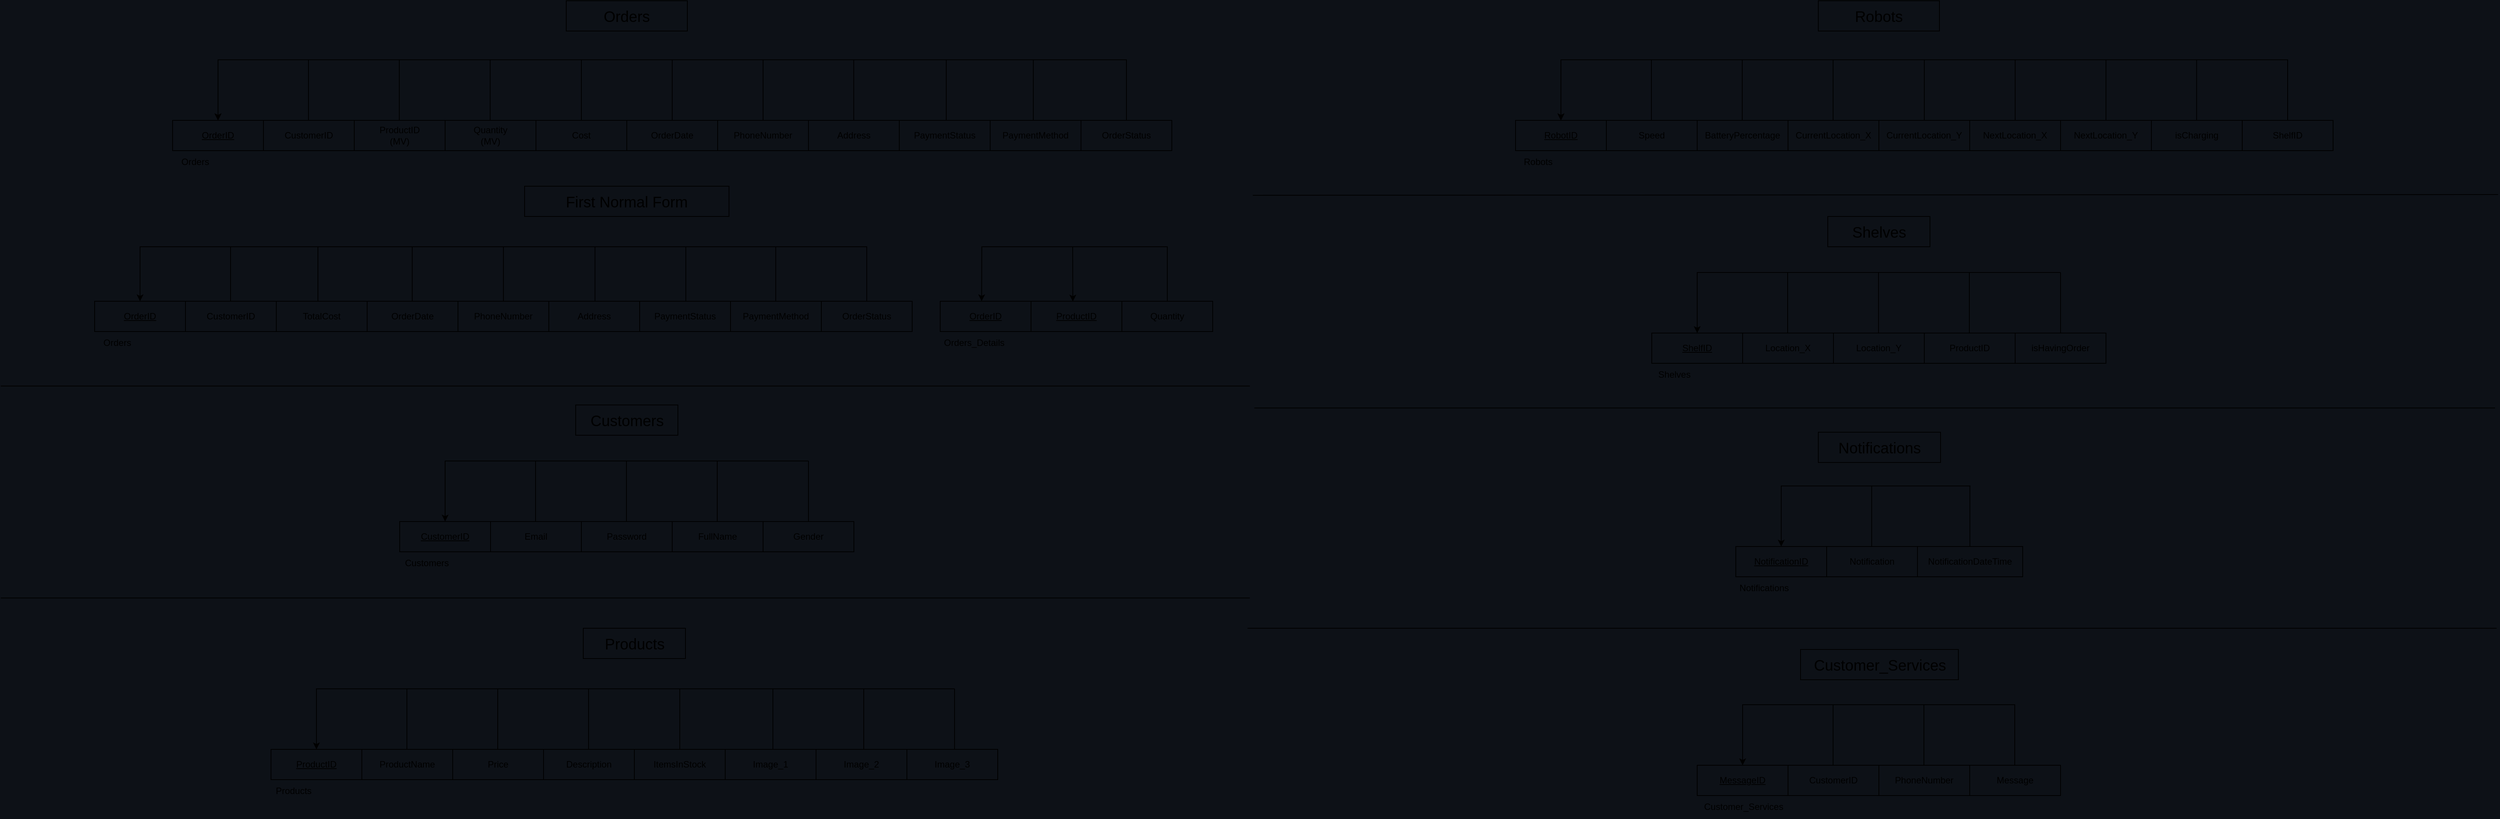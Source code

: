 <mxfile version="21.1.8" type="device">
  <diagram name="Page-1" id="jsIwJk7CFKkds2vLNk4f">
    <mxGraphModel dx="1511" dy="624" grid="0" gridSize="10" guides="1" tooltips="1" connect="1" arrows="1" fold="1" page="1" pageScale="1" pageWidth="1654" pageHeight="1169" background="#0d1117" math="0" shadow="0">
      <root>
        <mxCell id="0" />
        <mxCell id="1" parent="0" />
        <mxCell id="pGEjHjZW6rd8UwUYCx4h-3" value="&lt;div&gt;&lt;u&gt;OrderID&lt;/u&gt;&lt;/div&gt;" style="rounded=0;whiteSpace=wrap;html=1;fillColor=#0d1117;" parent="1" vertex="1">
          <mxGeometry x="227" y="209" width="120" height="40" as="geometry" />
        </mxCell>
        <mxCell id="pGEjHjZW6rd8UwUYCx4h-4" value="CustomerID" style="rounded=0;whiteSpace=wrap;html=1;fillColor=#0d1117;" parent="1" vertex="1">
          <mxGeometry x="347" y="209" width="120" height="40" as="geometry" />
        </mxCell>
        <mxCell id="pGEjHjZW6rd8UwUYCx4h-5" value="&lt;div&gt;ProductID&lt;/div&gt;(MV)" style="rounded=0;whiteSpace=wrap;html=1;fillColor=#0d1117;" parent="1" vertex="1">
          <mxGeometry x="467" y="209" width="120" height="40" as="geometry" />
        </mxCell>
        <mxCell id="pGEjHjZW6rd8UwUYCx4h-6" value="&lt;div&gt;Quantity&lt;/div&gt;(MV)" style="rounded=0;whiteSpace=wrap;html=1;fillColor=#0d1117;" parent="1" vertex="1">
          <mxGeometry x="587" y="209" width="120" height="40" as="geometry" />
        </mxCell>
        <mxCell id="pGEjHjZW6rd8UwUYCx4h-7" value="Cost" style="rounded=0;whiteSpace=wrap;html=1;fillColor=#0d1117;" parent="1" vertex="1">
          <mxGeometry x="707" y="209" width="120" height="40" as="geometry" />
        </mxCell>
        <mxCell id="pGEjHjZW6rd8UwUYCx4h-8" value="OrderDate" style="rounded=0;whiteSpace=wrap;html=1;fillColor=#0d1117;" parent="1" vertex="1">
          <mxGeometry x="827" y="209" width="120" height="40" as="geometry" />
        </mxCell>
        <mxCell id="pGEjHjZW6rd8UwUYCx4h-9" value="PhoneNumber" style="rounded=0;whiteSpace=wrap;html=1;fillColor=#0d1117;" parent="1" vertex="1">
          <mxGeometry x="947" y="209" width="120" height="40" as="geometry" />
        </mxCell>
        <mxCell id="pGEjHjZW6rd8UwUYCx4h-10" value="Address" style="rounded=0;whiteSpace=wrap;html=1;fillColor=#0d1117;" parent="1" vertex="1">
          <mxGeometry x="1067" y="209" width="120" height="40" as="geometry" />
        </mxCell>
        <mxCell id="pGEjHjZW6rd8UwUYCx4h-11" value="&lt;u&gt;OrderID&lt;/u&gt;" style="rounded=0;whiteSpace=wrap;html=1;fillColor=#0d1117;" parent="1" vertex="1">
          <mxGeometry x="1241" y="448" width="120" height="40" as="geometry" />
        </mxCell>
        <mxCell id="pGEjHjZW6rd8UwUYCx4h-12" value="&lt;u&gt;ProductID&lt;/u&gt;" style="rounded=0;whiteSpace=wrap;html=1;fillColor=#0d1117;" parent="1" vertex="1">
          <mxGeometry x="1361" y="448" width="120" height="40" as="geometry" />
        </mxCell>
        <mxCell id="pGEjHjZW6rd8UwUYCx4h-13" value="Quantity" style="rounded=0;whiteSpace=wrap;html=1;fillColor=#0d1117;" parent="1" vertex="1">
          <mxGeometry x="1481" y="448" width="120" height="40" as="geometry" />
        </mxCell>
        <mxCell id="pGEjHjZW6rd8UwUYCx4h-15" value="" style="endArrow=classic;html=1;rounded=0;exitX=0.5;exitY=0;exitDx=0;exitDy=0;entryX=0.5;entryY=0;entryDx=0;entryDy=0;" parent="1" source="pGEjHjZW6rd8UwUYCx4h-9" target="pGEjHjZW6rd8UwUYCx4h-3" edge="1">
          <mxGeometry width="50" height="50" relative="1" as="geometry">
            <mxPoint x="647" y="439" as="sourcePoint" />
            <mxPoint x="567" y="109" as="targetPoint" />
            <Array as="points">
              <mxPoint x="1007" y="129" />
              <mxPoint x="287" y="129" />
            </Array>
          </mxGeometry>
        </mxCell>
        <mxCell id="pGEjHjZW6rd8UwUYCx4h-16" value="" style="endArrow=classic;html=1;rounded=0;entryX=0.5;entryY=0;entryDx=0;entryDy=0;exitX=0.5;exitY=0;exitDx=0;exitDy=0;" parent="1" source="-JbylaiT1LYnpS_qlPhh-6" target="pGEjHjZW6rd8UwUYCx4h-3" edge="1">
          <mxGeometry width="50" height="50" relative="1" as="geometry">
            <mxPoint x="1367" y="208" as="sourcePoint" />
            <mxPoint x="407" y="209" as="targetPoint" />
            <Array as="points">
              <mxPoint x="1487" y="129" />
              <mxPoint x="407" y="129" />
              <mxPoint x="287" y="129" />
            </Array>
          </mxGeometry>
        </mxCell>
        <mxCell id="pGEjHjZW6rd8UwUYCx4h-17" value="" style="endArrow=classic;html=1;rounded=0;exitX=0.5;exitY=0;exitDx=0;exitDy=0;entryX=0.5;entryY=0;entryDx=0;entryDy=0;" parent="1" target="pGEjHjZW6rd8UwUYCx4h-3" edge="1">
          <mxGeometry width="50" height="50" relative="1" as="geometry">
            <mxPoint x="887" y="209" as="sourcePoint" />
            <mxPoint x="167" y="209" as="targetPoint" />
            <Array as="points">
              <mxPoint x="887" y="129" />
              <mxPoint x="287" y="129" />
            </Array>
          </mxGeometry>
        </mxCell>
        <mxCell id="pGEjHjZW6rd8UwUYCx4h-18" value="" style="endArrow=none;html=1;rounded=0;entryX=0.5;entryY=0;entryDx=0;entryDy=0;" parent="1" target="pGEjHjZW6rd8UwUYCx4h-7" edge="1">
          <mxGeometry width="50" height="50" relative="1" as="geometry">
            <mxPoint x="767" y="129" as="sourcePoint" />
            <mxPoint x="697" y="379" as="targetPoint" />
          </mxGeometry>
        </mxCell>
        <mxCell id="pGEjHjZW6rd8UwUYCx4h-20" value="&lt;u&gt;OrderID&lt;/u&gt;" style="rounded=0;whiteSpace=wrap;html=1;fillColor=#0d1117;" parent="1" vertex="1">
          <mxGeometry x="124" y="448" width="120" height="40" as="geometry" />
        </mxCell>
        <mxCell id="pGEjHjZW6rd8UwUYCx4h-21" value="CustomerID" style="rounded=0;whiteSpace=wrap;html=1;fillColor=#0d1117;" parent="1" vertex="1">
          <mxGeometry x="244" y="448" width="120" height="40" as="geometry" />
        </mxCell>
        <mxCell id="pGEjHjZW6rd8UwUYCx4h-22" value="TotalCost" style="rounded=0;whiteSpace=wrap;html=1;fillColor=#0d1117;" parent="1" vertex="1">
          <mxGeometry x="364" y="448" width="120" height="40" as="geometry" />
        </mxCell>
        <mxCell id="pGEjHjZW6rd8UwUYCx4h-23" value="OrderDate" style="rounded=0;whiteSpace=wrap;html=1;fillColor=#0d1117;" parent="1" vertex="1">
          <mxGeometry x="484" y="448" width="120" height="40" as="geometry" />
        </mxCell>
        <mxCell id="pGEjHjZW6rd8UwUYCx4h-26" value="PhoneNumber" style="rounded=0;whiteSpace=wrap;html=1;fillColor=#0d1117;" parent="1" vertex="1">
          <mxGeometry x="604" y="448" width="120" height="40" as="geometry" />
        </mxCell>
        <mxCell id="pGEjHjZW6rd8UwUYCx4h-27" value="Address" style="rounded=0;whiteSpace=wrap;html=1;fillColor=#0d1117;" parent="1" vertex="1">
          <mxGeometry x="724" y="448" width="120" height="40" as="geometry" />
        </mxCell>
        <mxCell id="pGEjHjZW6rd8UwUYCx4h-29" value="" style="endArrow=none;html=1;rounded=0;entryX=0.5;entryY=0;entryDx=0;entryDy=0;" parent="1" edge="1">
          <mxGeometry width="50" height="50" relative="1" as="geometry">
            <mxPoint x="646.5" y="129" as="sourcePoint" />
            <mxPoint x="646.5" y="209" as="targetPoint" />
          </mxGeometry>
        </mxCell>
        <mxCell id="pGEjHjZW6rd8UwUYCx4h-30" value="" style="endArrow=none;html=1;rounded=0;entryX=0.5;entryY=0;entryDx=0;entryDy=0;" parent="1" edge="1">
          <mxGeometry width="50" height="50" relative="1" as="geometry">
            <mxPoint x="526.5" y="129" as="sourcePoint" />
            <mxPoint x="526.5" y="209" as="targetPoint" />
          </mxGeometry>
        </mxCell>
        <mxCell id="pGEjHjZW6rd8UwUYCx4h-31" value="" style="endArrow=none;html=1;rounded=0;entryX=0.5;entryY=0;entryDx=0;entryDy=0;" parent="1" edge="1">
          <mxGeometry width="50" height="50" relative="1" as="geometry">
            <mxPoint x="406.5" y="129" as="sourcePoint" />
            <mxPoint x="406.5" y="209" as="targetPoint" />
          </mxGeometry>
        </mxCell>
        <mxCell id="pGEjHjZW6rd8UwUYCx4h-32" value="&lt;font style=&quot;font-size: 20px;&quot;&gt;Orders &lt;/font&gt;" style="rounded=0;whiteSpace=wrap;html=1;fillColor=#0d1117;" parent="1" vertex="1">
          <mxGeometry x="747" y="51" width="160" height="40" as="geometry" />
        </mxCell>
        <mxCell id="Tlr_wZ28eMLZhZ5sebSd-1" value="Orders" style="text;html=1;align=center;verticalAlign=middle;whiteSpace=wrap;rounded=0;" parent="1" vertex="1">
          <mxGeometry x="124" y="488" width="60" height="30" as="geometry" />
        </mxCell>
        <mxCell id="Tlr_wZ28eMLZhZ5sebSd-3" value="Orders_Details" style="text;html=1;align=center;verticalAlign=middle;whiteSpace=wrap;rounded=0;" parent="1" vertex="1">
          <mxGeometry x="1241" y="488" width="90" height="30" as="geometry" />
        </mxCell>
        <mxCell id="Tlr_wZ28eMLZhZ5sebSd-6" value="" style="endArrow=classic;html=1;rounded=0;exitX=0.5;exitY=0;exitDx=0;exitDy=0;entryX=0.5;entryY=0;entryDx=0;entryDy=0;" parent="1" source="-JbylaiT1LYnpS_qlPhh-8" target="pGEjHjZW6rd8UwUYCx4h-20" edge="1">
          <mxGeometry width="50" height="50" relative="1" as="geometry">
            <mxPoint x="648" y="498" as="sourcePoint" />
            <mxPoint x="384" y="331" as="targetPoint" />
            <Array as="points">
              <mxPoint x="1144" y="376" />
              <mxPoint x="489" y="376" />
              <mxPoint x="339" y="376" />
              <mxPoint x="184" y="376" />
            </Array>
          </mxGeometry>
        </mxCell>
        <mxCell id="Tlr_wZ28eMLZhZ5sebSd-7" value="" style="endArrow=none;html=1;rounded=0;entryX=0.5;entryY=0;entryDx=0;entryDy=0;" parent="1" target="pGEjHjZW6rd8UwUYCx4h-26" edge="1">
          <mxGeometry width="50" height="50" relative="1" as="geometry">
            <mxPoint x="664" y="376" as="sourcePoint" />
            <mxPoint x="599" y="426" as="targetPoint" />
          </mxGeometry>
        </mxCell>
        <mxCell id="Tlr_wZ28eMLZhZ5sebSd-8" value="" style="endArrow=none;html=1;rounded=0;entryX=0.5;entryY=0;entryDx=0;entryDy=0;" parent="1" edge="1">
          <mxGeometry width="50" height="50" relative="1" as="geometry">
            <mxPoint x="543.55" y="376" as="sourcePoint" />
            <mxPoint x="543.55" y="448" as="targetPoint" />
          </mxGeometry>
        </mxCell>
        <mxCell id="Tlr_wZ28eMLZhZ5sebSd-9" value="" style="endArrow=none;html=1;rounded=0;entryX=0.5;entryY=0;entryDx=0;entryDy=0;" parent="1" edge="1">
          <mxGeometry width="50" height="50" relative="1" as="geometry">
            <mxPoint x="419" y="376" as="sourcePoint" />
            <mxPoint x="419" y="448" as="targetPoint" />
          </mxGeometry>
        </mxCell>
        <mxCell id="Tlr_wZ28eMLZhZ5sebSd-10" value="" style="endArrow=none;html=1;rounded=0;entryX=0.5;entryY=0;entryDx=0;entryDy=0;" parent="1" edge="1">
          <mxGeometry width="50" height="50" relative="1" as="geometry">
            <mxPoint x="303.57" y="376" as="sourcePoint" />
            <mxPoint x="303.57" y="448" as="targetPoint" />
          </mxGeometry>
        </mxCell>
        <mxCell id="Tlr_wZ28eMLZhZ5sebSd-11" value="" style="endArrow=classic;html=1;rounded=0;exitX=0.5;exitY=0;exitDx=0;exitDy=0;entryX=0.456;entryY=-0.002;entryDx=0;entryDy=0;entryPerimeter=0;" parent="1" source="pGEjHjZW6rd8UwUYCx4h-13" target="pGEjHjZW6rd8UwUYCx4h-11" edge="1">
          <mxGeometry width="50" height="50" relative="1" as="geometry">
            <mxPoint x="1246" y="536" as="sourcePoint" />
            <mxPoint x="1296" y="446" as="targetPoint" />
            <Array as="points">
              <mxPoint x="1541" y="376" />
              <mxPoint x="1296" y="376" />
            </Array>
          </mxGeometry>
        </mxCell>
        <mxCell id="Tlr_wZ28eMLZhZ5sebSd-12" value="" style="endArrow=classic;html=1;rounded=0;entryX=0.46;entryY=0.008;entryDx=0;entryDy=0;entryPerimeter=0;" parent="1" target="pGEjHjZW6rd8UwUYCx4h-12" edge="1">
          <mxGeometry width="50" height="50" relative="1" as="geometry">
            <mxPoint x="1416" y="376" as="sourcePoint" />
            <mxPoint x="1416" y="446" as="targetPoint" />
          </mxGeometry>
        </mxCell>
        <mxCell id="Tlr_wZ28eMLZhZ5sebSd-13" value="&lt;font style=&quot;font-size: 20px;&quot;&gt;First Normal Form &lt;/font&gt;" style="rounded=0;whiteSpace=wrap;html=1;fillColor=#0d1117;" parent="1" vertex="1">
          <mxGeometry x="692" y="296" width="270" height="40" as="geometry" />
        </mxCell>
        <mxCell id="Tlr_wZ28eMLZhZ5sebSd-14" value="Orders" style="text;html=1;align=center;verticalAlign=middle;whiteSpace=wrap;rounded=0;" parent="1" vertex="1">
          <mxGeometry x="227" y="249" width="60" height="30" as="geometry" />
        </mxCell>
        <mxCell id="Tlr_wZ28eMLZhZ5sebSd-15" value="" style="endArrow=none;html=1;rounded=0;" parent="1" edge="1">
          <mxGeometry width="50" height="50" relative="1" as="geometry">
            <mxPoint y="560" as="sourcePoint" />
            <mxPoint x="1650" y="560" as="targetPoint" />
          </mxGeometry>
        </mxCell>
        <mxCell id="Tlr_wZ28eMLZhZ5sebSd-16" value="&lt;u&gt;CustomerID&lt;/u&gt;" style="rounded=0;whiteSpace=wrap;html=1;fillColor=#0d1117;" parent="1" vertex="1">
          <mxGeometry x="527" y="739" width="120" height="40" as="geometry" />
        </mxCell>
        <mxCell id="Tlr_wZ28eMLZhZ5sebSd-17" value="Email" style="rounded=0;whiteSpace=wrap;html=1;fillColor=#0d1117;" parent="1" vertex="1">
          <mxGeometry x="647" y="739" width="120" height="40" as="geometry" />
        </mxCell>
        <mxCell id="Tlr_wZ28eMLZhZ5sebSd-18" value="Password" style="rounded=0;whiteSpace=wrap;html=1;fillColor=#0d1117;" parent="1" vertex="1">
          <mxGeometry x="767" y="739" width="120" height="40" as="geometry" />
        </mxCell>
        <mxCell id="Tlr_wZ28eMLZhZ5sebSd-19" value="FullName" style="rounded=0;whiteSpace=wrap;html=1;fillColor=#0d1117;" parent="1" vertex="1">
          <mxGeometry x="887" y="739" width="120" height="40" as="geometry" />
        </mxCell>
        <mxCell id="Tlr_wZ28eMLZhZ5sebSd-20" value="Gender" style="rounded=0;whiteSpace=wrap;html=1;fillColor=#0d1117;" parent="1" vertex="1">
          <mxGeometry x="1007" y="739" width="120" height="40" as="geometry" />
        </mxCell>
        <mxCell id="Tlr_wZ28eMLZhZ5sebSd-27" value="" style="endArrow=none;html=1;rounded=0;entryX=0.5;entryY=0;entryDx=0;entryDy=0;" parent="1" target="Tlr_wZ28eMLZhZ5sebSd-20" edge="1">
          <mxGeometry width="50" height="50" relative="1" as="geometry">
            <mxPoint x="1067" y="659" as="sourcePoint" />
            <mxPoint x="997" y="909" as="targetPoint" />
          </mxGeometry>
        </mxCell>
        <mxCell id="Tlr_wZ28eMLZhZ5sebSd-28" value="" style="endArrow=none;html=1;rounded=0;entryX=0.5;entryY=0;entryDx=0;entryDy=0;" parent="1" edge="1">
          <mxGeometry width="50" height="50" relative="1" as="geometry">
            <mxPoint x="946.5" y="659" as="sourcePoint" />
            <mxPoint x="946.5" y="739" as="targetPoint" />
          </mxGeometry>
        </mxCell>
        <mxCell id="Tlr_wZ28eMLZhZ5sebSd-29" value="" style="endArrow=none;html=1;rounded=0;entryX=0.5;entryY=0;entryDx=0;entryDy=0;" parent="1" edge="1">
          <mxGeometry width="50" height="50" relative="1" as="geometry">
            <mxPoint x="826.5" y="659" as="sourcePoint" />
            <mxPoint x="826.5" y="739" as="targetPoint" />
          </mxGeometry>
        </mxCell>
        <mxCell id="Tlr_wZ28eMLZhZ5sebSd-30" value="" style="endArrow=none;html=1;rounded=0;entryX=0.5;entryY=0;entryDx=0;entryDy=0;" parent="1" edge="1">
          <mxGeometry width="50" height="50" relative="1" as="geometry">
            <mxPoint x="706.5" y="659" as="sourcePoint" />
            <mxPoint x="706.5" y="739" as="targetPoint" />
          </mxGeometry>
        </mxCell>
        <mxCell id="Tlr_wZ28eMLZhZ5sebSd-31" value="&lt;font style=&quot;font-size: 20px;&quot;&gt;Customers &lt;/font&gt;" style="rounded=0;whiteSpace=wrap;html=1;fillColor=#0d1117;" parent="1" vertex="1">
          <mxGeometry x="759.5" y="585" width="135" height="40" as="geometry" />
        </mxCell>
        <mxCell id="Tlr_wZ28eMLZhZ5sebSd-32" value="Customers" style="text;html=1;align=center;verticalAlign=middle;whiteSpace=wrap;rounded=0;" parent="1" vertex="1">
          <mxGeometry x="527" y="779" width="72" height="30" as="geometry" />
        </mxCell>
        <mxCell id="Tlr_wZ28eMLZhZ5sebSd-33" value="" style="endArrow=classic;html=1;rounded=0;entryX=0.5;entryY=0;entryDx=0;entryDy=0;" parent="1" target="Tlr_wZ28eMLZhZ5sebSd-16" edge="1">
          <mxGeometry width="50" height="50" relative="1" as="geometry">
            <mxPoint x="1067" y="659" as="sourcePoint" />
            <mxPoint x="581" y="659" as="targetPoint" />
            <Array as="points">
              <mxPoint x="587" y="659" />
            </Array>
          </mxGeometry>
        </mxCell>
        <mxCell id="Tlr_wZ28eMLZhZ5sebSd-34" value="" style="endArrow=none;html=1;rounded=0;" parent="1" edge="1">
          <mxGeometry width="50" height="50" relative="1" as="geometry">
            <mxPoint y="840" as="sourcePoint" />
            <mxPoint x="1650" y="840" as="targetPoint" />
          </mxGeometry>
        </mxCell>
        <mxCell id="Tlr_wZ28eMLZhZ5sebSd-35" value="&lt;u&gt;ProductID&lt;/u&gt;" style="rounded=0;whiteSpace=wrap;html=1;fillColor=#0d1117;" parent="1" vertex="1">
          <mxGeometry x="357" y="1040" width="120" height="40" as="geometry" />
        </mxCell>
        <mxCell id="Tlr_wZ28eMLZhZ5sebSd-36" value="ProductName" style="rounded=0;whiteSpace=wrap;html=1;fillColor=#0d1117;" parent="1" vertex="1">
          <mxGeometry x="477" y="1040" width="120" height="40" as="geometry" />
        </mxCell>
        <mxCell id="Tlr_wZ28eMLZhZ5sebSd-37" value="Price" style="rounded=0;whiteSpace=wrap;html=1;fillColor=#0d1117;" parent="1" vertex="1">
          <mxGeometry x="597" y="1040" width="120" height="40" as="geometry" />
        </mxCell>
        <mxCell id="Tlr_wZ28eMLZhZ5sebSd-38" value="Description" style="rounded=0;whiteSpace=wrap;html=1;fillColor=#0d1117;" parent="1" vertex="1">
          <mxGeometry x="717" y="1040" width="120" height="40" as="geometry" />
        </mxCell>
        <mxCell id="Tlr_wZ28eMLZhZ5sebSd-39" value="ItemsInStock" style="rounded=0;whiteSpace=wrap;html=1;fillColor=#0d1117;" parent="1" vertex="1">
          <mxGeometry x="837" y="1040" width="120" height="40" as="geometry" />
        </mxCell>
        <mxCell id="Tlr_wZ28eMLZhZ5sebSd-40" value="" style="endArrow=none;html=1;rounded=0;entryX=0.5;entryY=0;entryDx=0;entryDy=0;" parent="1" target="Tlr_wZ28eMLZhZ5sebSd-39" edge="1">
          <mxGeometry width="50" height="50" relative="1" as="geometry">
            <mxPoint x="897" y="960" as="sourcePoint" />
            <mxPoint x="827" y="1210" as="targetPoint" />
          </mxGeometry>
        </mxCell>
        <mxCell id="Tlr_wZ28eMLZhZ5sebSd-41" value="" style="endArrow=none;html=1;rounded=0;entryX=0.5;entryY=0;entryDx=0;entryDy=0;" parent="1" edge="1">
          <mxGeometry width="50" height="50" relative="1" as="geometry">
            <mxPoint x="776.5" y="960" as="sourcePoint" />
            <mxPoint x="776.5" y="1040" as="targetPoint" />
          </mxGeometry>
        </mxCell>
        <mxCell id="Tlr_wZ28eMLZhZ5sebSd-42" value="" style="endArrow=none;html=1;rounded=0;entryX=0.5;entryY=0;entryDx=0;entryDy=0;" parent="1" edge="1">
          <mxGeometry width="50" height="50" relative="1" as="geometry">
            <mxPoint x="656.5" y="960" as="sourcePoint" />
            <mxPoint x="656.5" y="1040" as="targetPoint" />
          </mxGeometry>
        </mxCell>
        <mxCell id="Tlr_wZ28eMLZhZ5sebSd-43" value="" style="endArrow=none;html=1;rounded=0;entryX=0.5;entryY=0;entryDx=0;entryDy=0;" parent="1" edge="1">
          <mxGeometry width="50" height="50" relative="1" as="geometry">
            <mxPoint x="536.5" y="960" as="sourcePoint" />
            <mxPoint x="536.5" y="1040" as="targetPoint" />
          </mxGeometry>
        </mxCell>
        <mxCell id="Tlr_wZ28eMLZhZ5sebSd-44" value="&lt;font style=&quot;font-size: 20px;&quot;&gt;Products &lt;/font&gt;" style="rounded=0;whiteSpace=wrap;html=1;fillColor=#0d1117;" parent="1" vertex="1">
          <mxGeometry x="769.5" y="880" width="135" height="40" as="geometry" />
        </mxCell>
        <mxCell id="Tlr_wZ28eMLZhZ5sebSd-45" value="Products" style="text;html=1;align=center;verticalAlign=middle;whiteSpace=wrap;rounded=0;" parent="1" vertex="1">
          <mxGeometry x="357" y="1080" width="60" height="30" as="geometry" />
        </mxCell>
        <mxCell id="Tlr_wZ28eMLZhZ5sebSd-46" value="" style="endArrow=classic;html=1;rounded=0;entryX=0.5;entryY=0;entryDx=0;entryDy=0;" parent="1" target="Tlr_wZ28eMLZhZ5sebSd-35" edge="1">
          <mxGeometry width="50" height="50" relative="1" as="geometry">
            <mxPoint x="1260" y="960" as="sourcePoint" />
            <mxPoint x="411" y="960" as="targetPoint" />
            <Array as="points">
              <mxPoint x="417" y="960" />
            </Array>
          </mxGeometry>
        </mxCell>
        <mxCell id="Tlr_wZ28eMLZhZ5sebSd-47" value="Image_1" style="rounded=0;whiteSpace=wrap;html=1;fillColor=#0d1117;" parent="1" vertex="1">
          <mxGeometry x="957" y="1040" width="120" height="40" as="geometry" />
        </mxCell>
        <mxCell id="Tlr_wZ28eMLZhZ5sebSd-48" value="" style="endArrow=none;html=1;rounded=0;entryX=0.5;entryY=0;entryDx=0;entryDy=0;" parent="1" edge="1">
          <mxGeometry width="50" height="50" relative="1" as="geometry">
            <mxPoint x="1020" y="960" as="sourcePoint" />
            <mxPoint x="1020" y="1040" as="targetPoint" />
          </mxGeometry>
        </mxCell>
        <mxCell id="Tlr_wZ28eMLZhZ5sebSd-49" value="Image_2" style="rounded=0;whiteSpace=wrap;html=1;fillColor=#0d1117;" parent="1" vertex="1">
          <mxGeometry x="1077" y="1040" width="120" height="40" as="geometry" />
        </mxCell>
        <mxCell id="Tlr_wZ28eMLZhZ5sebSd-50" value="" style="endArrow=none;html=1;rounded=0;entryX=0.5;entryY=0;entryDx=0;entryDy=0;" parent="1" edge="1">
          <mxGeometry width="50" height="50" relative="1" as="geometry">
            <mxPoint x="1140" y="960" as="sourcePoint" />
            <mxPoint x="1140" y="1040" as="targetPoint" />
          </mxGeometry>
        </mxCell>
        <mxCell id="Tlr_wZ28eMLZhZ5sebSd-51" value="Image_3" style="rounded=0;whiteSpace=wrap;html=1;fillColor=#0d1117;" parent="1" vertex="1">
          <mxGeometry x="1197" y="1040" width="120" height="40" as="geometry" />
        </mxCell>
        <mxCell id="Tlr_wZ28eMLZhZ5sebSd-52" value="" style="endArrow=none;html=1;rounded=0;entryX=0.5;entryY=0;entryDx=0;entryDy=0;" parent="1" edge="1">
          <mxGeometry width="50" height="50" relative="1" as="geometry">
            <mxPoint x="1260" y="960" as="sourcePoint" />
            <mxPoint x="1260" y="1040" as="targetPoint" />
          </mxGeometry>
        </mxCell>
        <mxCell id="Tlr_wZ28eMLZhZ5sebSd-53" value="&lt;u&gt;RobotID&lt;/u&gt;" style="rounded=0;whiteSpace=wrap;html=1;fillColor=#0d1117;" parent="1" vertex="1">
          <mxGeometry x="2001" y="209" width="120" height="40" as="geometry" />
        </mxCell>
        <mxCell id="Tlr_wZ28eMLZhZ5sebSd-54" value="Speed" style="rounded=0;whiteSpace=wrap;html=1;fillColor=#0d1117;" parent="1" vertex="1">
          <mxGeometry x="2121" y="209" width="120" height="40" as="geometry" />
        </mxCell>
        <mxCell id="Tlr_wZ28eMLZhZ5sebSd-55" value="BatteryPercentage" style="rounded=0;whiteSpace=wrap;html=1;fillColor=#0d1117;" parent="1" vertex="1">
          <mxGeometry x="2241" y="209" width="120" height="40" as="geometry" />
        </mxCell>
        <mxCell id="Tlr_wZ28eMLZhZ5sebSd-56" value="CurrentLocation_X" style="rounded=0;whiteSpace=wrap;html=1;fillColor=#0d1117;" parent="1" vertex="1">
          <mxGeometry x="2361" y="209" width="120" height="40" as="geometry" />
        </mxCell>
        <mxCell id="Tlr_wZ28eMLZhZ5sebSd-57" value="CurrentLocation_Y" style="rounded=0;whiteSpace=wrap;html=1;fillColor=#0d1117;" parent="1" vertex="1">
          <mxGeometry x="2481" y="209" width="120" height="40" as="geometry" />
        </mxCell>
        <mxCell id="Tlr_wZ28eMLZhZ5sebSd-58" value="NextLocation_X" style="rounded=0;whiteSpace=wrap;html=1;fillColor=#0d1117;" parent="1" vertex="1">
          <mxGeometry x="2601" y="209" width="120" height="40" as="geometry" />
        </mxCell>
        <mxCell id="Tlr_wZ28eMLZhZ5sebSd-59" value="NextLocation_Y" style="rounded=0;whiteSpace=wrap;html=1;fillColor=#0d1117;" parent="1" vertex="1">
          <mxGeometry x="2721" y="209" width="120" height="40" as="geometry" />
        </mxCell>
        <mxCell id="Tlr_wZ28eMLZhZ5sebSd-60" value="isCharging" style="rounded=0;whiteSpace=wrap;html=1;fillColor=#0d1117;" parent="1" vertex="1">
          <mxGeometry x="2841" y="209" width="120" height="40" as="geometry" />
        </mxCell>
        <mxCell id="Tlr_wZ28eMLZhZ5sebSd-61" value="" style="endArrow=classic;html=1;rounded=0;exitX=0.5;exitY=0;exitDx=0;exitDy=0;entryX=0.5;entryY=0;entryDx=0;entryDy=0;" parent="1" source="Tlr_wZ28eMLZhZ5sebSd-59" target="Tlr_wZ28eMLZhZ5sebSd-53" edge="1">
          <mxGeometry width="50" height="50" relative="1" as="geometry">
            <mxPoint x="2421" y="439" as="sourcePoint" />
            <mxPoint x="2341" y="109" as="targetPoint" />
            <Array as="points">
              <mxPoint x="2781" y="129" />
              <mxPoint x="2061" y="129" />
            </Array>
          </mxGeometry>
        </mxCell>
        <mxCell id="Tlr_wZ28eMLZhZ5sebSd-62" value="" style="endArrow=classic;html=1;rounded=0;exitX=0.5;exitY=0;exitDx=0;exitDy=0;entryX=0.5;entryY=0;entryDx=0;entryDy=0;" parent="1" target="Tlr_wZ28eMLZhZ5sebSd-53" edge="1" source="-JbylaiT1LYnpS_qlPhh-1">
          <mxGeometry width="50" height="50" relative="1" as="geometry">
            <mxPoint x="2901" y="209" as="sourcePoint" />
            <mxPoint x="2181" y="209" as="targetPoint" />
            <Array as="points">
              <mxPoint x="3021" y="129" />
              <mxPoint x="2181" y="129" />
              <mxPoint x="2061" y="129" />
            </Array>
          </mxGeometry>
        </mxCell>
        <mxCell id="Tlr_wZ28eMLZhZ5sebSd-63" value="" style="endArrow=classic;html=1;rounded=0;exitX=0.5;exitY=0;exitDx=0;exitDy=0;entryX=0.5;entryY=0;entryDx=0;entryDy=0;" parent="1" target="Tlr_wZ28eMLZhZ5sebSd-53" edge="1">
          <mxGeometry width="50" height="50" relative="1" as="geometry">
            <mxPoint x="2661" y="209" as="sourcePoint" />
            <mxPoint x="1941" y="209" as="targetPoint" />
            <Array as="points">
              <mxPoint x="2661" y="129" />
              <mxPoint x="2061" y="129" />
            </Array>
          </mxGeometry>
        </mxCell>
        <mxCell id="Tlr_wZ28eMLZhZ5sebSd-64" value="" style="endArrow=none;html=1;rounded=0;entryX=0.5;entryY=0;entryDx=0;entryDy=0;" parent="1" target="Tlr_wZ28eMLZhZ5sebSd-57" edge="1">
          <mxGeometry width="50" height="50" relative="1" as="geometry">
            <mxPoint x="2541" y="129" as="sourcePoint" />
            <mxPoint x="2471" y="379" as="targetPoint" />
          </mxGeometry>
        </mxCell>
        <mxCell id="Tlr_wZ28eMLZhZ5sebSd-65" value="" style="endArrow=none;html=1;rounded=0;entryX=0.5;entryY=0;entryDx=0;entryDy=0;" parent="1" edge="1">
          <mxGeometry width="50" height="50" relative="1" as="geometry">
            <mxPoint x="2420.5" y="129" as="sourcePoint" />
            <mxPoint x="2420.5" y="209" as="targetPoint" />
          </mxGeometry>
        </mxCell>
        <mxCell id="Tlr_wZ28eMLZhZ5sebSd-66" value="" style="endArrow=none;html=1;rounded=0;entryX=0.5;entryY=0;entryDx=0;entryDy=0;" parent="1" edge="1">
          <mxGeometry width="50" height="50" relative="1" as="geometry">
            <mxPoint x="2300.5" y="129" as="sourcePoint" />
            <mxPoint x="2300.5" y="209" as="targetPoint" />
          </mxGeometry>
        </mxCell>
        <mxCell id="Tlr_wZ28eMLZhZ5sebSd-67" value="" style="endArrow=none;html=1;rounded=0;entryX=0.5;entryY=0;entryDx=0;entryDy=0;" parent="1" edge="1">
          <mxGeometry width="50" height="50" relative="1" as="geometry">
            <mxPoint x="2180.5" y="129" as="sourcePoint" />
            <mxPoint x="2180.5" y="209" as="targetPoint" />
          </mxGeometry>
        </mxCell>
        <mxCell id="Tlr_wZ28eMLZhZ5sebSd-68" value="&lt;font style=&quot;font-size: 20px;&quot;&gt;Robots &lt;/font&gt;" style="rounded=0;whiteSpace=wrap;html=1;fillColor=#0d1117;" parent="1" vertex="1">
          <mxGeometry x="2401" y="51" width="160" height="40" as="geometry" />
        </mxCell>
        <mxCell id="Tlr_wZ28eMLZhZ5sebSd-69" value="Robots" style="text;html=1;align=center;verticalAlign=middle;whiteSpace=wrap;rounded=0;" parent="1" vertex="1">
          <mxGeometry x="2001" y="249" width="60" height="30" as="geometry" />
        </mxCell>
        <mxCell id="Tlr_wZ28eMLZhZ5sebSd-70" value="" style="endArrow=none;html=1;rounded=0;" parent="1" edge="1">
          <mxGeometry width="50" height="50" relative="1" as="geometry">
            <mxPoint x="1654" y="308" as="sourcePoint" />
            <mxPoint x="3299" y="307" as="targetPoint" />
          </mxGeometry>
        </mxCell>
        <mxCell id="Tlr_wZ28eMLZhZ5sebSd-71" value="&lt;u&gt;ShelfID&lt;/u&gt;" style="rounded=0;whiteSpace=wrap;html=1;fillColor=#0d1117;" parent="1" vertex="1">
          <mxGeometry x="2181" y="490" width="120" height="40" as="geometry" />
        </mxCell>
        <mxCell id="Tlr_wZ28eMLZhZ5sebSd-72" value="Location_X" style="rounded=0;whiteSpace=wrap;html=1;fillColor=#0d1117;" parent="1" vertex="1">
          <mxGeometry x="2301" y="490" width="120" height="40" as="geometry" />
        </mxCell>
        <mxCell id="Tlr_wZ28eMLZhZ5sebSd-73" value="Location_Y" style="rounded=0;whiteSpace=wrap;html=1;fillColor=#0d1117;" parent="1" vertex="1">
          <mxGeometry x="2421" y="490" width="120" height="40" as="geometry" />
        </mxCell>
        <mxCell id="Tlr_wZ28eMLZhZ5sebSd-74" value="ProductID" style="rounded=0;whiteSpace=wrap;html=1;fillColor=#0d1117;" parent="1" vertex="1">
          <mxGeometry x="2541" y="490" width="120" height="40" as="geometry" />
        </mxCell>
        <mxCell id="Tlr_wZ28eMLZhZ5sebSd-75" value="isHavingOrder" style="rounded=0;whiteSpace=wrap;html=1;fillColor=#0d1117;" parent="1" vertex="1">
          <mxGeometry x="2661" y="490" width="120" height="40" as="geometry" />
        </mxCell>
        <mxCell id="Tlr_wZ28eMLZhZ5sebSd-76" value="" style="endArrow=none;html=1;rounded=0;entryX=0.5;entryY=0;entryDx=0;entryDy=0;" parent="1" target="Tlr_wZ28eMLZhZ5sebSd-75" edge="1">
          <mxGeometry width="50" height="50" relative="1" as="geometry">
            <mxPoint x="2721" y="410" as="sourcePoint" />
            <mxPoint x="2651" y="660" as="targetPoint" />
          </mxGeometry>
        </mxCell>
        <mxCell id="Tlr_wZ28eMLZhZ5sebSd-77" value="" style="endArrow=none;html=1;rounded=0;entryX=0.5;entryY=0;entryDx=0;entryDy=0;" parent="1" edge="1">
          <mxGeometry width="50" height="50" relative="1" as="geometry">
            <mxPoint x="2600.5" y="410" as="sourcePoint" />
            <mxPoint x="2600.5" y="490" as="targetPoint" />
          </mxGeometry>
        </mxCell>
        <mxCell id="Tlr_wZ28eMLZhZ5sebSd-78" value="" style="endArrow=none;html=1;rounded=0;entryX=0.5;entryY=0;entryDx=0;entryDy=0;" parent="1" edge="1">
          <mxGeometry width="50" height="50" relative="1" as="geometry">
            <mxPoint x="2480.5" y="410" as="sourcePoint" />
            <mxPoint x="2480.5" y="490" as="targetPoint" />
          </mxGeometry>
        </mxCell>
        <mxCell id="Tlr_wZ28eMLZhZ5sebSd-79" value="" style="endArrow=none;html=1;rounded=0;entryX=0.5;entryY=0;entryDx=0;entryDy=0;" parent="1" edge="1">
          <mxGeometry width="50" height="50" relative="1" as="geometry">
            <mxPoint x="2360.5" y="410" as="sourcePoint" />
            <mxPoint x="2360.5" y="490" as="targetPoint" />
          </mxGeometry>
        </mxCell>
        <mxCell id="Tlr_wZ28eMLZhZ5sebSd-80" value="&lt;font style=&quot;font-size: 20px;&quot;&gt;Shelves &lt;/font&gt;" style="rounded=0;whiteSpace=wrap;html=1;fillColor=#0d1117;" parent="1" vertex="1">
          <mxGeometry x="2413.5" y="336" width="135" height="40" as="geometry" />
        </mxCell>
        <mxCell id="Tlr_wZ28eMLZhZ5sebSd-81" value="Shelves" style="text;html=1;align=center;verticalAlign=middle;whiteSpace=wrap;rounded=0;" parent="1" vertex="1">
          <mxGeometry x="2181" y="530" width="60" height="30" as="geometry" />
        </mxCell>
        <mxCell id="Tlr_wZ28eMLZhZ5sebSd-82" value="" style="endArrow=classic;html=1;rounded=0;entryX=0.5;entryY=0;entryDx=0;entryDy=0;" parent="1" target="Tlr_wZ28eMLZhZ5sebSd-71" edge="1">
          <mxGeometry width="50" height="50" relative="1" as="geometry">
            <mxPoint x="2721" y="410" as="sourcePoint" />
            <mxPoint x="2235" y="410" as="targetPoint" />
            <Array as="points">
              <mxPoint x="2241" y="410" />
            </Array>
          </mxGeometry>
        </mxCell>
        <mxCell id="Tlr_wZ28eMLZhZ5sebSd-83" value="&lt;u&gt;NotificationID&lt;/u&gt;" style="rounded=0;whiteSpace=wrap;html=1;fillColor=#0d1117;" parent="1" vertex="1">
          <mxGeometry x="2292" y="772" width="120" height="40" as="geometry" />
        </mxCell>
        <mxCell id="Tlr_wZ28eMLZhZ5sebSd-84" value="Notification" style="rounded=0;whiteSpace=wrap;html=1;fillColor=#0d1117;" parent="1" vertex="1">
          <mxGeometry x="2412" y="772" width="120" height="40" as="geometry" />
        </mxCell>
        <mxCell id="Tlr_wZ28eMLZhZ5sebSd-85" value="NotificationDateTime" style="rounded=0;whiteSpace=wrap;html=1;fillColor=#0d1117;" parent="1" vertex="1">
          <mxGeometry x="2532" y="772" width="139" height="40" as="geometry" />
        </mxCell>
        <mxCell id="Tlr_wZ28eMLZhZ5sebSd-90" value="" style="endArrow=none;html=1;rounded=0;entryX=0.5;entryY=0;entryDx=0;entryDy=0;" parent="1" edge="1">
          <mxGeometry width="50" height="50" relative="1" as="geometry">
            <mxPoint x="2601.21" y="692" as="sourcePoint" />
            <mxPoint x="2601.21" y="772" as="targetPoint" />
          </mxGeometry>
        </mxCell>
        <mxCell id="Tlr_wZ28eMLZhZ5sebSd-91" value="" style="endArrow=none;html=1;rounded=0;entryX=0.5;entryY=0;entryDx=0;entryDy=0;" parent="1" edge="1">
          <mxGeometry width="50" height="50" relative="1" as="geometry">
            <mxPoint x="2471.5" y="692" as="sourcePoint" />
            <mxPoint x="2471.5" y="772" as="targetPoint" />
          </mxGeometry>
        </mxCell>
        <mxCell id="Tlr_wZ28eMLZhZ5sebSd-92" value="&lt;font style=&quot;font-size: 20px;&quot;&gt;Notifications &lt;/font&gt;" style="rounded=0;whiteSpace=wrap;html=1;fillColor=#0d1117;" parent="1" vertex="1">
          <mxGeometry x="2401" y="621" width="161.5" height="40" as="geometry" />
        </mxCell>
        <mxCell id="Tlr_wZ28eMLZhZ5sebSd-93" value="Notifications" style="text;html=1;align=center;verticalAlign=middle;whiteSpace=wrap;rounded=0;" parent="1" vertex="1">
          <mxGeometry x="2292" y="812" width="75" height="30" as="geometry" />
        </mxCell>
        <mxCell id="Tlr_wZ28eMLZhZ5sebSd-94" value="" style="endArrow=classic;html=1;rounded=0;entryX=0.5;entryY=0;entryDx=0;entryDy=0;" parent="1" target="Tlr_wZ28eMLZhZ5sebSd-83" edge="1">
          <mxGeometry width="50" height="50" relative="1" as="geometry">
            <mxPoint x="2602" y="692" as="sourcePoint" />
            <mxPoint x="2346" y="692" as="targetPoint" />
            <Array as="points">
              <mxPoint x="2352" y="692" />
            </Array>
          </mxGeometry>
        </mxCell>
        <mxCell id="Tlr_wZ28eMLZhZ5sebSd-95" value="" style="endArrow=none;html=1;rounded=0;" parent="1" edge="1">
          <mxGeometry width="50" height="50" relative="1" as="geometry">
            <mxPoint x="1656" y="589" as="sourcePoint" />
            <mxPoint x="3295" y="589" as="targetPoint" />
          </mxGeometry>
        </mxCell>
        <mxCell id="Tlr_wZ28eMLZhZ5sebSd-96" value="&lt;u&gt;MessageID&lt;/u&gt;" style="rounded=0;whiteSpace=wrap;html=1;fillColor=#0d1117;" parent="1" vertex="1">
          <mxGeometry x="2241" y="1061" width="120" height="40" as="geometry" />
        </mxCell>
        <mxCell id="Tlr_wZ28eMLZhZ5sebSd-97" value="CustomerID" style="rounded=0;whiteSpace=wrap;html=1;fillColor=#0d1117;" parent="1" vertex="1">
          <mxGeometry x="2361" y="1061" width="120" height="40" as="geometry" />
        </mxCell>
        <mxCell id="Tlr_wZ28eMLZhZ5sebSd-98" value="PhoneNumber" style="rounded=0;whiteSpace=wrap;html=1;fillColor=#0d1117;" parent="1" vertex="1">
          <mxGeometry x="2481" y="1061" width="120" height="40" as="geometry" />
        </mxCell>
        <mxCell id="Tlr_wZ28eMLZhZ5sebSd-99" value="Message" style="rounded=0;whiteSpace=wrap;html=1;fillColor=#0d1117;" parent="1" vertex="1">
          <mxGeometry x="2601" y="1061" width="120" height="40" as="geometry" />
        </mxCell>
        <mxCell id="Tlr_wZ28eMLZhZ5sebSd-102" value="" style="endArrow=none;html=1;rounded=0;entryX=0.5;entryY=0;entryDx=0;entryDy=0;" parent="1" edge="1">
          <mxGeometry width="50" height="50" relative="1" as="geometry">
            <mxPoint x="2660.5" y="981" as="sourcePoint" />
            <mxPoint x="2660.5" y="1061" as="targetPoint" />
          </mxGeometry>
        </mxCell>
        <mxCell id="Tlr_wZ28eMLZhZ5sebSd-103" value="" style="endArrow=none;html=1;rounded=0;entryX=0.5;entryY=0;entryDx=0;entryDy=0;" parent="1" edge="1">
          <mxGeometry width="50" height="50" relative="1" as="geometry">
            <mxPoint x="2540.5" y="981" as="sourcePoint" />
            <mxPoint x="2540.5" y="1061" as="targetPoint" />
          </mxGeometry>
        </mxCell>
        <mxCell id="Tlr_wZ28eMLZhZ5sebSd-104" value="" style="endArrow=none;html=1;rounded=0;entryX=0.5;entryY=0;entryDx=0;entryDy=0;" parent="1" edge="1">
          <mxGeometry width="50" height="50" relative="1" as="geometry">
            <mxPoint x="2420.5" y="981" as="sourcePoint" />
            <mxPoint x="2420.5" y="1061" as="targetPoint" />
          </mxGeometry>
        </mxCell>
        <mxCell id="Tlr_wZ28eMLZhZ5sebSd-105" value="&lt;font style=&quot;font-size: 20px;&quot;&gt;Customer_Services &lt;/font&gt;" style="rounded=0;whiteSpace=wrap;html=1;fillColor=#0d1117;" parent="1" vertex="1">
          <mxGeometry x="2377.5" y="908" width="208.5" height="40" as="geometry" />
        </mxCell>
        <mxCell id="Tlr_wZ28eMLZhZ5sebSd-106" value="Customer_Services" style="text;html=1;align=center;verticalAlign=middle;whiteSpace=wrap;rounded=0;" parent="1" vertex="1">
          <mxGeometry x="2241" y="1101" width="123" height="30" as="geometry" />
        </mxCell>
        <mxCell id="Tlr_wZ28eMLZhZ5sebSd-107" value="" style="endArrow=classic;html=1;rounded=0;entryX=0.5;entryY=0;entryDx=0;entryDy=0;" parent="1" target="Tlr_wZ28eMLZhZ5sebSd-96" edge="1">
          <mxGeometry width="50" height="50" relative="1" as="geometry">
            <mxPoint x="2661" y="981" as="sourcePoint" />
            <mxPoint x="2295" y="981" as="targetPoint" />
            <Array as="points">
              <mxPoint x="2301" y="981" />
            </Array>
          </mxGeometry>
        </mxCell>
        <mxCell id="Tlr_wZ28eMLZhZ5sebSd-132" value="" style="endArrow=none;html=1;rounded=0;" parent="1" edge="1">
          <mxGeometry width="50" height="50" relative="1" as="geometry">
            <mxPoint x="1647" y="880" as="sourcePoint" />
            <mxPoint x="3297" y="880" as="targetPoint" />
          </mxGeometry>
        </mxCell>
        <mxCell id="Tlr_wZ28eMLZhZ5sebSd-133" value="PaymentStatus" style="rounded=0;whiteSpace=wrap;html=1;fillColor=#0d1117;" parent="1" vertex="1">
          <mxGeometry x="1187" y="209" width="120" height="40" as="geometry" />
        </mxCell>
        <mxCell id="Tlr_wZ28eMLZhZ5sebSd-134" value="PaymentMethod" style="rounded=0;whiteSpace=wrap;html=1;fillColor=#0d1117;" parent="1" vertex="1">
          <mxGeometry x="1307" y="209" width="120" height="40" as="geometry" />
        </mxCell>
        <mxCell id="Tlr_wZ28eMLZhZ5sebSd-136" value="" style="endArrow=none;html=1;rounded=0;entryX=0.5;entryY=0;entryDx=0;entryDy=0;" parent="1" edge="1">
          <mxGeometry width="50" height="50" relative="1" as="geometry">
            <mxPoint x="1249" y="129" as="sourcePoint" />
            <mxPoint x="1249" y="209" as="targetPoint" />
          </mxGeometry>
        </mxCell>
        <mxCell id="Tlr_wZ28eMLZhZ5sebSd-137" value="" style="endArrow=none;html=1;rounded=0;entryX=0.5;entryY=0;entryDx=0;entryDy=0;" parent="1" edge="1">
          <mxGeometry width="50" height="50" relative="1" as="geometry">
            <mxPoint x="1126.78" y="129" as="sourcePoint" />
            <mxPoint x="1126.78" y="209" as="targetPoint" />
          </mxGeometry>
        </mxCell>
        <mxCell id="Tlr_wZ28eMLZhZ5sebSd-138" value="PaymentStatus" style="rounded=0;whiteSpace=wrap;html=1;fillColor=#0d1117;" parent="1" vertex="1">
          <mxGeometry x="844" y="448" width="120" height="40" as="geometry" />
        </mxCell>
        <mxCell id="Tlr_wZ28eMLZhZ5sebSd-139" value="PaymentMethod" style="rounded=0;whiteSpace=wrap;html=1;fillColor=#0d1117;" parent="1" vertex="1">
          <mxGeometry x="964" y="448" width="120" height="40" as="geometry" />
        </mxCell>
        <mxCell id="Tlr_wZ28eMLZhZ5sebSd-142" value="" style="endArrow=none;html=1;rounded=0;entryX=0.5;entryY=0;entryDx=0;entryDy=0;" parent="1" edge="1">
          <mxGeometry width="50" height="50" relative="1" as="geometry">
            <mxPoint x="785" y="376" as="sourcePoint" />
            <mxPoint x="785" y="448" as="targetPoint" />
          </mxGeometry>
        </mxCell>
        <mxCell id="Tlr_wZ28eMLZhZ5sebSd-143" value="" style="endArrow=none;html=1;rounded=0;entryX=0.5;entryY=0;entryDx=0;entryDy=0;" parent="1" edge="1">
          <mxGeometry width="50" height="50" relative="1" as="geometry">
            <mxPoint x="905" y="376" as="sourcePoint" />
            <mxPoint x="905" y="448" as="targetPoint" />
          </mxGeometry>
        </mxCell>
        <mxCell id="-JbylaiT1LYnpS_qlPhh-1" value="ShelfID" style="rounded=0;whiteSpace=wrap;html=1;fillColor=#0d1117;" vertex="1" parent="1">
          <mxGeometry x="2961" y="209" width="120" height="40" as="geometry" />
        </mxCell>
        <mxCell id="-JbylaiT1LYnpS_qlPhh-4" value="" style="endArrow=none;html=1;rounded=0;entryX=0.5;entryY=0;entryDx=0;entryDy=0;" edge="1" parent="1">
          <mxGeometry width="50" height="50" relative="1" as="geometry">
            <mxPoint x="2900.7" y="129" as="sourcePoint" />
            <mxPoint x="2900.7" y="209" as="targetPoint" />
          </mxGeometry>
        </mxCell>
        <mxCell id="-JbylaiT1LYnpS_qlPhh-6" value="OrderStatus" style="rounded=0;whiteSpace=wrap;html=1;fillColor=#0d1117;" vertex="1" parent="1">
          <mxGeometry x="1427" y="209" width="120" height="40" as="geometry" />
        </mxCell>
        <mxCell id="-JbylaiT1LYnpS_qlPhh-7" value="" style="endArrow=none;html=1;rounded=0;entryX=0.5;entryY=0;entryDx=0;entryDy=0;" edge="1" parent="1">
          <mxGeometry width="50" height="50" relative="1" as="geometry">
            <mxPoint x="1364" y="129" as="sourcePoint" />
            <mxPoint x="1364" y="209" as="targetPoint" />
          </mxGeometry>
        </mxCell>
        <mxCell id="-JbylaiT1LYnpS_qlPhh-8" value="OrderStatus" style="rounded=0;whiteSpace=wrap;html=1;fillColor=#0d1117;" vertex="1" parent="1">
          <mxGeometry x="1084" y="448" width="120" height="40" as="geometry" />
        </mxCell>
        <mxCell id="-JbylaiT1LYnpS_qlPhh-9" value="" style="endArrow=none;html=1;rounded=0;entryX=0.5;entryY=0;entryDx=0;entryDy=0;" edge="1" parent="1">
          <mxGeometry width="50" height="50" relative="1" as="geometry">
            <mxPoint x="1023.74" y="376" as="sourcePoint" />
            <mxPoint x="1023.74" y="448" as="targetPoint" />
          </mxGeometry>
        </mxCell>
      </root>
    </mxGraphModel>
  </diagram>
</mxfile>

